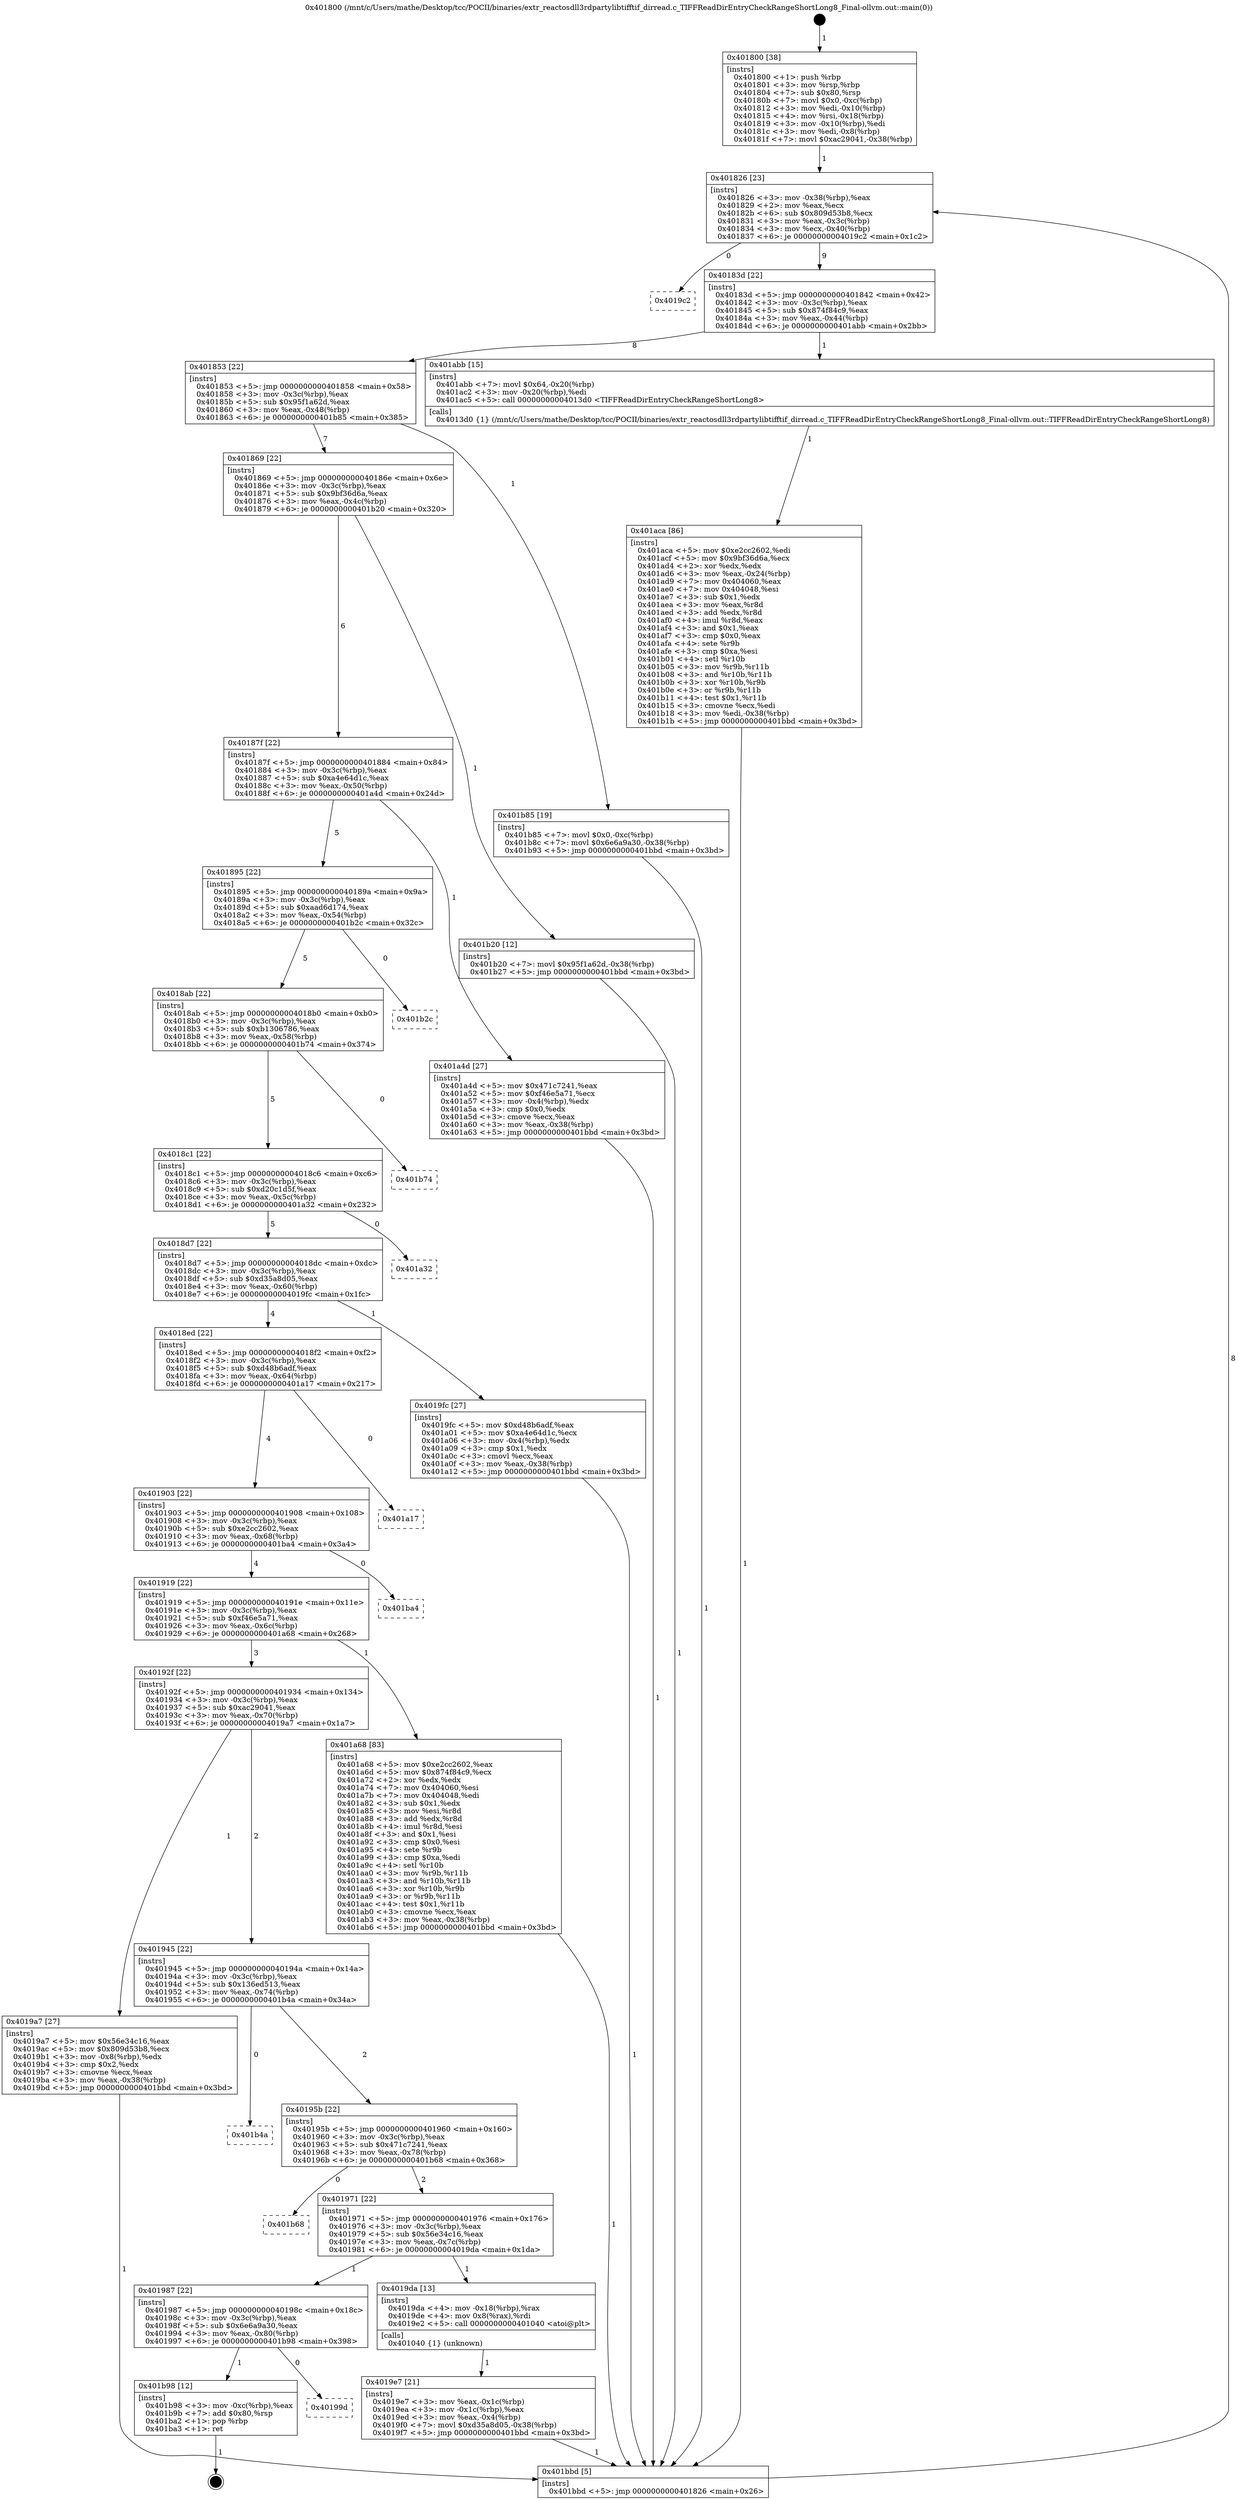 digraph "0x401800" {
  label = "0x401800 (/mnt/c/Users/mathe/Desktop/tcc/POCII/binaries/extr_reactosdll3rdpartylibtifftif_dirread.c_TIFFReadDirEntryCheckRangeShortLong8_Final-ollvm.out::main(0))"
  labelloc = "t"
  node[shape=record]

  Entry [label="",width=0.3,height=0.3,shape=circle,fillcolor=black,style=filled]
  "0x401826" [label="{
     0x401826 [23]\l
     | [instrs]\l
     &nbsp;&nbsp;0x401826 \<+3\>: mov -0x38(%rbp),%eax\l
     &nbsp;&nbsp;0x401829 \<+2\>: mov %eax,%ecx\l
     &nbsp;&nbsp;0x40182b \<+6\>: sub $0x809d53b8,%ecx\l
     &nbsp;&nbsp;0x401831 \<+3\>: mov %eax,-0x3c(%rbp)\l
     &nbsp;&nbsp;0x401834 \<+3\>: mov %ecx,-0x40(%rbp)\l
     &nbsp;&nbsp;0x401837 \<+6\>: je 00000000004019c2 \<main+0x1c2\>\l
  }"]
  "0x4019c2" [label="{
     0x4019c2\l
  }", style=dashed]
  "0x40183d" [label="{
     0x40183d [22]\l
     | [instrs]\l
     &nbsp;&nbsp;0x40183d \<+5\>: jmp 0000000000401842 \<main+0x42\>\l
     &nbsp;&nbsp;0x401842 \<+3\>: mov -0x3c(%rbp),%eax\l
     &nbsp;&nbsp;0x401845 \<+5\>: sub $0x874f84c9,%eax\l
     &nbsp;&nbsp;0x40184a \<+3\>: mov %eax,-0x44(%rbp)\l
     &nbsp;&nbsp;0x40184d \<+6\>: je 0000000000401abb \<main+0x2bb\>\l
  }"]
  Exit [label="",width=0.3,height=0.3,shape=circle,fillcolor=black,style=filled,peripheries=2]
  "0x401abb" [label="{
     0x401abb [15]\l
     | [instrs]\l
     &nbsp;&nbsp;0x401abb \<+7\>: movl $0x64,-0x20(%rbp)\l
     &nbsp;&nbsp;0x401ac2 \<+3\>: mov -0x20(%rbp),%edi\l
     &nbsp;&nbsp;0x401ac5 \<+5\>: call 00000000004013d0 \<TIFFReadDirEntryCheckRangeShortLong8\>\l
     | [calls]\l
     &nbsp;&nbsp;0x4013d0 \{1\} (/mnt/c/Users/mathe/Desktop/tcc/POCII/binaries/extr_reactosdll3rdpartylibtifftif_dirread.c_TIFFReadDirEntryCheckRangeShortLong8_Final-ollvm.out::TIFFReadDirEntryCheckRangeShortLong8)\l
  }"]
  "0x401853" [label="{
     0x401853 [22]\l
     | [instrs]\l
     &nbsp;&nbsp;0x401853 \<+5\>: jmp 0000000000401858 \<main+0x58\>\l
     &nbsp;&nbsp;0x401858 \<+3\>: mov -0x3c(%rbp),%eax\l
     &nbsp;&nbsp;0x40185b \<+5\>: sub $0x95f1a62d,%eax\l
     &nbsp;&nbsp;0x401860 \<+3\>: mov %eax,-0x48(%rbp)\l
     &nbsp;&nbsp;0x401863 \<+6\>: je 0000000000401b85 \<main+0x385\>\l
  }"]
  "0x40199d" [label="{
     0x40199d\l
  }", style=dashed]
  "0x401b85" [label="{
     0x401b85 [19]\l
     | [instrs]\l
     &nbsp;&nbsp;0x401b85 \<+7\>: movl $0x0,-0xc(%rbp)\l
     &nbsp;&nbsp;0x401b8c \<+7\>: movl $0x6e6a9a30,-0x38(%rbp)\l
     &nbsp;&nbsp;0x401b93 \<+5\>: jmp 0000000000401bbd \<main+0x3bd\>\l
  }"]
  "0x401869" [label="{
     0x401869 [22]\l
     | [instrs]\l
     &nbsp;&nbsp;0x401869 \<+5\>: jmp 000000000040186e \<main+0x6e\>\l
     &nbsp;&nbsp;0x40186e \<+3\>: mov -0x3c(%rbp),%eax\l
     &nbsp;&nbsp;0x401871 \<+5\>: sub $0x9bf36d6a,%eax\l
     &nbsp;&nbsp;0x401876 \<+3\>: mov %eax,-0x4c(%rbp)\l
     &nbsp;&nbsp;0x401879 \<+6\>: je 0000000000401b20 \<main+0x320\>\l
  }"]
  "0x401b98" [label="{
     0x401b98 [12]\l
     | [instrs]\l
     &nbsp;&nbsp;0x401b98 \<+3\>: mov -0xc(%rbp),%eax\l
     &nbsp;&nbsp;0x401b9b \<+7\>: add $0x80,%rsp\l
     &nbsp;&nbsp;0x401ba2 \<+1\>: pop %rbp\l
     &nbsp;&nbsp;0x401ba3 \<+1\>: ret\l
  }"]
  "0x401b20" [label="{
     0x401b20 [12]\l
     | [instrs]\l
     &nbsp;&nbsp;0x401b20 \<+7\>: movl $0x95f1a62d,-0x38(%rbp)\l
     &nbsp;&nbsp;0x401b27 \<+5\>: jmp 0000000000401bbd \<main+0x3bd\>\l
  }"]
  "0x40187f" [label="{
     0x40187f [22]\l
     | [instrs]\l
     &nbsp;&nbsp;0x40187f \<+5\>: jmp 0000000000401884 \<main+0x84\>\l
     &nbsp;&nbsp;0x401884 \<+3\>: mov -0x3c(%rbp),%eax\l
     &nbsp;&nbsp;0x401887 \<+5\>: sub $0xa4e64d1c,%eax\l
     &nbsp;&nbsp;0x40188c \<+3\>: mov %eax,-0x50(%rbp)\l
     &nbsp;&nbsp;0x40188f \<+6\>: je 0000000000401a4d \<main+0x24d\>\l
  }"]
  "0x401aca" [label="{
     0x401aca [86]\l
     | [instrs]\l
     &nbsp;&nbsp;0x401aca \<+5\>: mov $0xe2cc2602,%edi\l
     &nbsp;&nbsp;0x401acf \<+5\>: mov $0x9bf36d6a,%ecx\l
     &nbsp;&nbsp;0x401ad4 \<+2\>: xor %edx,%edx\l
     &nbsp;&nbsp;0x401ad6 \<+3\>: mov %eax,-0x24(%rbp)\l
     &nbsp;&nbsp;0x401ad9 \<+7\>: mov 0x404060,%eax\l
     &nbsp;&nbsp;0x401ae0 \<+7\>: mov 0x404048,%esi\l
     &nbsp;&nbsp;0x401ae7 \<+3\>: sub $0x1,%edx\l
     &nbsp;&nbsp;0x401aea \<+3\>: mov %eax,%r8d\l
     &nbsp;&nbsp;0x401aed \<+3\>: add %edx,%r8d\l
     &nbsp;&nbsp;0x401af0 \<+4\>: imul %r8d,%eax\l
     &nbsp;&nbsp;0x401af4 \<+3\>: and $0x1,%eax\l
     &nbsp;&nbsp;0x401af7 \<+3\>: cmp $0x0,%eax\l
     &nbsp;&nbsp;0x401afa \<+4\>: sete %r9b\l
     &nbsp;&nbsp;0x401afe \<+3\>: cmp $0xa,%esi\l
     &nbsp;&nbsp;0x401b01 \<+4\>: setl %r10b\l
     &nbsp;&nbsp;0x401b05 \<+3\>: mov %r9b,%r11b\l
     &nbsp;&nbsp;0x401b08 \<+3\>: and %r10b,%r11b\l
     &nbsp;&nbsp;0x401b0b \<+3\>: xor %r10b,%r9b\l
     &nbsp;&nbsp;0x401b0e \<+3\>: or %r9b,%r11b\l
     &nbsp;&nbsp;0x401b11 \<+4\>: test $0x1,%r11b\l
     &nbsp;&nbsp;0x401b15 \<+3\>: cmovne %ecx,%edi\l
     &nbsp;&nbsp;0x401b18 \<+3\>: mov %edi,-0x38(%rbp)\l
     &nbsp;&nbsp;0x401b1b \<+5\>: jmp 0000000000401bbd \<main+0x3bd\>\l
  }"]
  "0x401a4d" [label="{
     0x401a4d [27]\l
     | [instrs]\l
     &nbsp;&nbsp;0x401a4d \<+5\>: mov $0x471c7241,%eax\l
     &nbsp;&nbsp;0x401a52 \<+5\>: mov $0xf46e5a71,%ecx\l
     &nbsp;&nbsp;0x401a57 \<+3\>: mov -0x4(%rbp),%edx\l
     &nbsp;&nbsp;0x401a5a \<+3\>: cmp $0x0,%edx\l
     &nbsp;&nbsp;0x401a5d \<+3\>: cmove %ecx,%eax\l
     &nbsp;&nbsp;0x401a60 \<+3\>: mov %eax,-0x38(%rbp)\l
     &nbsp;&nbsp;0x401a63 \<+5\>: jmp 0000000000401bbd \<main+0x3bd\>\l
  }"]
  "0x401895" [label="{
     0x401895 [22]\l
     | [instrs]\l
     &nbsp;&nbsp;0x401895 \<+5\>: jmp 000000000040189a \<main+0x9a\>\l
     &nbsp;&nbsp;0x40189a \<+3\>: mov -0x3c(%rbp),%eax\l
     &nbsp;&nbsp;0x40189d \<+5\>: sub $0xaad6d174,%eax\l
     &nbsp;&nbsp;0x4018a2 \<+3\>: mov %eax,-0x54(%rbp)\l
     &nbsp;&nbsp;0x4018a5 \<+6\>: je 0000000000401b2c \<main+0x32c\>\l
  }"]
  "0x4019e7" [label="{
     0x4019e7 [21]\l
     | [instrs]\l
     &nbsp;&nbsp;0x4019e7 \<+3\>: mov %eax,-0x1c(%rbp)\l
     &nbsp;&nbsp;0x4019ea \<+3\>: mov -0x1c(%rbp),%eax\l
     &nbsp;&nbsp;0x4019ed \<+3\>: mov %eax,-0x4(%rbp)\l
     &nbsp;&nbsp;0x4019f0 \<+7\>: movl $0xd35a8d05,-0x38(%rbp)\l
     &nbsp;&nbsp;0x4019f7 \<+5\>: jmp 0000000000401bbd \<main+0x3bd\>\l
  }"]
  "0x401b2c" [label="{
     0x401b2c\l
  }", style=dashed]
  "0x4018ab" [label="{
     0x4018ab [22]\l
     | [instrs]\l
     &nbsp;&nbsp;0x4018ab \<+5\>: jmp 00000000004018b0 \<main+0xb0\>\l
     &nbsp;&nbsp;0x4018b0 \<+3\>: mov -0x3c(%rbp),%eax\l
     &nbsp;&nbsp;0x4018b3 \<+5\>: sub $0xb1306786,%eax\l
     &nbsp;&nbsp;0x4018b8 \<+3\>: mov %eax,-0x58(%rbp)\l
     &nbsp;&nbsp;0x4018bb \<+6\>: je 0000000000401b74 \<main+0x374\>\l
  }"]
  "0x401987" [label="{
     0x401987 [22]\l
     | [instrs]\l
     &nbsp;&nbsp;0x401987 \<+5\>: jmp 000000000040198c \<main+0x18c\>\l
     &nbsp;&nbsp;0x40198c \<+3\>: mov -0x3c(%rbp),%eax\l
     &nbsp;&nbsp;0x40198f \<+5\>: sub $0x6e6a9a30,%eax\l
     &nbsp;&nbsp;0x401994 \<+3\>: mov %eax,-0x80(%rbp)\l
     &nbsp;&nbsp;0x401997 \<+6\>: je 0000000000401b98 \<main+0x398\>\l
  }"]
  "0x401b74" [label="{
     0x401b74\l
  }", style=dashed]
  "0x4018c1" [label="{
     0x4018c1 [22]\l
     | [instrs]\l
     &nbsp;&nbsp;0x4018c1 \<+5\>: jmp 00000000004018c6 \<main+0xc6\>\l
     &nbsp;&nbsp;0x4018c6 \<+3\>: mov -0x3c(%rbp),%eax\l
     &nbsp;&nbsp;0x4018c9 \<+5\>: sub $0xd20c1d5f,%eax\l
     &nbsp;&nbsp;0x4018ce \<+3\>: mov %eax,-0x5c(%rbp)\l
     &nbsp;&nbsp;0x4018d1 \<+6\>: je 0000000000401a32 \<main+0x232\>\l
  }"]
  "0x4019da" [label="{
     0x4019da [13]\l
     | [instrs]\l
     &nbsp;&nbsp;0x4019da \<+4\>: mov -0x18(%rbp),%rax\l
     &nbsp;&nbsp;0x4019de \<+4\>: mov 0x8(%rax),%rdi\l
     &nbsp;&nbsp;0x4019e2 \<+5\>: call 0000000000401040 \<atoi@plt\>\l
     | [calls]\l
     &nbsp;&nbsp;0x401040 \{1\} (unknown)\l
  }"]
  "0x401a32" [label="{
     0x401a32\l
  }", style=dashed]
  "0x4018d7" [label="{
     0x4018d7 [22]\l
     | [instrs]\l
     &nbsp;&nbsp;0x4018d7 \<+5\>: jmp 00000000004018dc \<main+0xdc\>\l
     &nbsp;&nbsp;0x4018dc \<+3\>: mov -0x3c(%rbp),%eax\l
     &nbsp;&nbsp;0x4018df \<+5\>: sub $0xd35a8d05,%eax\l
     &nbsp;&nbsp;0x4018e4 \<+3\>: mov %eax,-0x60(%rbp)\l
     &nbsp;&nbsp;0x4018e7 \<+6\>: je 00000000004019fc \<main+0x1fc\>\l
  }"]
  "0x401971" [label="{
     0x401971 [22]\l
     | [instrs]\l
     &nbsp;&nbsp;0x401971 \<+5\>: jmp 0000000000401976 \<main+0x176\>\l
     &nbsp;&nbsp;0x401976 \<+3\>: mov -0x3c(%rbp),%eax\l
     &nbsp;&nbsp;0x401979 \<+5\>: sub $0x56e34c16,%eax\l
     &nbsp;&nbsp;0x40197e \<+3\>: mov %eax,-0x7c(%rbp)\l
     &nbsp;&nbsp;0x401981 \<+6\>: je 00000000004019da \<main+0x1da\>\l
  }"]
  "0x4019fc" [label="{
     0x4019fc [27]\l
     | [instrs]\l
     &nbsp;&nbsp;0x4019fc \<+5\>: mov $0xd48b6adf,%eax\l
     &nbsp;&nbsp;0x401a01 \<+5\>: mov $0xa4e64d1c,%ecx\l
     &nbsp;&nbsp;0x401a06 \<+3\>: mov -0x4(%rbp),%edx\l
     &nbsp;&nbsp;0x401a09 \<+3\>: cmp $0x1,%edx\l
     &nbsp;&nbsp;0x401a0c \<+3\>: cmovl %ecx,%eax\l
     &nbsp;&nbsp;0x401a0f \<+3\>: mov %eax,-0x38(%rbp)\l
     &nbsp;&nbsp;0x401a12 \<+5\>: jmp 0000000000401bbd \<main+0x3bd\>\l
  }"]
  "0x4018ed" [label="{
     0x4018ed [22]\l
     | [instrs]\l
     &nbsp;&nbsp;0x4018ed \<+5\>: jmp 00000000004018f2 \<main+0xf2\>\l
     &nbsp;&nbsp;0x4018f2 \<+3\>: mov -0x3c(%rbp),%eax\l
     &nbsp;&nbsp;0x4018f5 \<+5\>: sub $0xd48b6adf,%eax\l
     &nbsp;&nbsp;0x4018fa \<+3\>: mov %eax,-0x64(%rbp)\l
     &nbsp;&nbsp;0x4018fd \<+6\>: je 0000000000401a17 \<main+0x217\>\l
  }"]
  "0x401b68" [label="{
     0x401b68\l
  }", style=dashed]
  "0x401a17" [label="{
     0x401a17\l
  }", style=dashed]
  "0x401903" [label="{
     0x401903 [22]\l
     | [instrs]\l
     &nbsp;&nbsp;0x401903 \<+5\>: jmp 0000000000401908 \<main+0x108\>\l
     &nbsp;&nbsp;0x401908 \<+3\>: mov -0x3c(%rbp),%eax\l
     &nbsp;&nbsp;0x40190b \<+5\>: sub $0xe2cc2602,%eax\l
     &nbsp;&nbsp;0x401910 \<+3\>: mov %eax,-0x68(%rbp)\l
     &nbsp;&nbsp;0x401913 \<+6\>: je 0000000000401ba4 \<main+0x3a4\>\l
  }"]
  "0x40195b" [label="{
     0x40195b [22]\l
     | [instrs]\l
     &nbsp;&nbsp;0x40195b \<+5\>: jmp 0000000000401960 \<main+0x160\>\l
     &nbsp;&nbsp;0x401960 \<+3\>: mov -0x3c(%rbp),%eax\l
     &nbsp;&nbsp;0x401963 \<+5\>: sub $0x471c7241,%eax\l
     &nbsp;&nbsp;0x401968 \<+3\>: mov %eax,-0x78(%rbp)\l
     &nbsp;&nbsp;0x40196b \<+6\>: je 0000000000401b68 \<main+0x368\>\l
  }"]
  "0x401ba4" [label="{
     0x401ba4\l
  }", style=dashed]
  "0x401919" [label="{
     0x401919 [22]\l
     | [instrs]\l
     &nbsp;&nbsp;0x401919 \<+5\>: jmp 000000000040191e \<main+0x11e\>\l
     &nbsp;&nbsp;0x40191e \<+3\>: mov -0x3c(%rbp),%eax\l
     &nbsp;&nbsp;0x401921 \<+5\>: sub $0xf46e5a71,%eax\l
     &nbsp;&nbsp;0x401926 \<+3\>: mov %eax,-0x6c(%rbp)\l
     &nbsp;&nbsp;0x401929 \<+6\>: je 0000000000401a68 \<main+0x268\>\l
  }"]
  "0x401b4a" [label="{
     0x401b4a\l
  }", style=dashed]
  "0x401a68" [label="{
     0x401a68 [83]\l
     | [instrs]\l
     &nbsp;&nbsp;0x401a68 \<+5\>: mov $0xe2cc2602,%eax\l
     &nbsp;&nbsp;0x401a6d \<+5\>: mov $0x874f84c9,%ecx\l
     &nbsp;&nbsp;0x401a72 \<+2\>: xor %edx,%edx\l
     &nbsp;&nbsp;0x401a74 \<+7\>: mov 0x404060,%esi\l
     &nbsp;&nbsp;0x401a7b \<+7\>: mov 0x404048,%edi\l
     &nbsp;&nbsp;0x401a82 \<+3\>: sub $0x1,%edx\l
     &nbsp;&nbsp;0x401a85 \<+3\>: mov %esi,%r8d\l
     &nbsp;&nbsp;0x401a88 \<+3\>: add %edx,%r8d\l
     &nbsp;&nbsp;0x401a8b \<+4\>: imul %r8d,%esi\l
     &nbsp;&nbsp;0x401a8f \<+3\>: and $0x1,%esi\l
     &nbsp;&nbsp;0x401a92 \<+3\>: cmp $0x0,%esi\l
     &nbsp;&nbsp;0x401a95 \<+4\>: sete %r9b\l
     &nbsp;&nbsp;0x401a99 \<+3\>: cmp $0xa,%edi\l
     &nbsp;&nbsp;0x401a9c \<+4\>: setl %r10b\l
     &nbsp;&nbsp;0x401aa0 \<+3\>: mov %r9b,%r11b\l
     &nbsp;&nbsp;0x401aa3 \<+3\>: and %r10b,%r11b\l
     &nbsp;&nbsp;0x401aa6 \<+3\>: xor %r10b,%r9b\l
     &nbsp;&nbsp;0x401aa9 \<+3\>: or %r9b,%r11b\l
     &nbsp;&nbsp;0x401aac \<+4\>: test $0x1,%r11b\l
     &nbsp;&nbsp;0x401ab0 \<+3\>: cmovne %ecx,%eax\l
     &nbsp;&nbsp;0x401ab3 \<+3\>: mov %eax,-0x38(%rbp)\l
     &nbsp;&nbsp;0x401ab6 \<+5\>: jmp 0000000000401bbd \<main+0x3bd\>\l
  }"]
  "0x40192f" [label="{
     0x40192f [22]\l
     | [instrs]\l
     &nbsp;&nbsp;0x40192f \<+5\>: jmp 0000000000401934 \<main+0x134\>\l
     &nbsp;&nbsp;0x401934 \<+3\>: mov -0x3c(%rbp),%eax\l
     &nbsp;&nbsp;0x401937 \<+5\>: sub $0xac29041,%eax\l
     &nbsp;&nbsp;0x40193c \<+3\>: mov %eax,-0x70(%rbp)\l
     &nbsp;&nbsp;0x40193f \<+6\>: je 00000000004019a7 \<main+0x1a7\>\l
  }"]
  "0x401800" [label="{
     0x401800 [38]\l
     | [instrs]\l
     &nbsp;&nbsp;0x401800 \<+1\>: push %rbp\l
     &nbsp;&nbsp;0x401801 \<+3\>: mov %rsp,%rbp\l
     &nbsp;&nbsp;0x401804 \<+7\>: sub $0x80,%rsp\l
     &nbsp;&nbsp;0x40180b \<+7\>: movl $0x0,-0xc(%rbp)\l
     &nbsp;&nbsp;0x401812 \<+3\>: mov %edi,-0x10(%rbp)\l
     &nbsp;&nbsp;0x401815 \<+4\>: mov %rsi,-0x18(%rbp)\l
     &nbsp;&nbsp;0x401819 \<+3\>: mov -0x10(%rbp),%edi\l
     &nbsp;&nbsp;0x40181c \<+3\>: mov %edi,-0x8(%rbp)\l
     &nbsp;&nbsp;0x40181f \<+7\>: movl $0xac29041,-0x38(%rbp)\l
  }"]
  "0x4019a7" [label="{
     0x4019a7 [27]\l
     | [instrs]\l
     &nbsp;&nbsp;0x4019a7 \<+5\>: mov $0x56e34c16,%eax\l
     &nbsp;&nbsp;0x4019ac \<+5\>: mov $0x809d53b8,%ecx\l
     &nbsp;&nbsp;0x4019b1 \<+3\>: mov -0x8(%rbp),%edx\l
     &nbsp;&nbsp;0x4019b4 \<+3\>: cmp $0x2,%edx\l
     &nbsp;&nbsp;0x4019b7 \<+3\>: cmovne %ecx,%eax\l
     &nbsp;&nbsp;0x4019ba \<+3\>: mov %eax,-0x38(%rbp)\l
     &nbsp;&nbsp;0x4019bd \<+5\>: jmp 0000000000401bbd \<main+0x3bd\>\l
  }"]
  "0x401945" [label="{
     0x401945 [22]\l
     | [instrs]\l
     &nbsp;&nbsp;0x401945 \<+5\>: jmp 000000000040194a \<main+0x14a\>\l
     &nbsp;&nbsp;0x40194a \<+3\>: mov -0x3c(%rbp),%eax\l
     &nbsp;&nbsp;0x40194d \<+5\>: sub $0x136ed513,%eax\l
     &nbsp;&nbsp;0x401952 \<+3\>: mov %eax,-0x74(%rbp)\l
     &nbsp;&nbsp;0x401955 \<+6\>: je 0000000000401b4a \<main+0x34a\>\l
  }"]
  "0x401bbd" [label="{
     0x401bbd [5]\l
     | [instrs]\l
     &nbsp;&nbsp;0x401bbd \<+5\>: jmp 0000000000401826 \<main+0x26\>\l
  }"]
  Entry -> "0x401800" [label=" 1"]
  "0x401826" -> "0x4019c2" [label=" 0"]
  "0x401826" -> "0x40183d" [label=" 9"]
  "0x401b98" -> Exit [label=" 1"]
  "0x40183d" -> "0x401abb" [label=" 1"]
  "0x40183d" -> "0x401853" [label=" 8"]
  "0x401987" -> "0x40199d" [label=" 0"]
  "0x401853" -> "0x401b85" [label=" 1"]
  "0x401853" -> "0x401869" [label=" 7"]
  "0x401987" -> "0x401b98" [label=" 1"]
  "0x401869" -> "0x401b20" [label=" 1"]
  "0x401869" -> "0x40187f" [label=" 6"]
  "0x401b85" -> "0x401bbd" [label=" 1"]
  "0x40187f" -> "0x401a4d" [label=" 1"]
  "0x40187f" -> "0x401895" [label=" 5"]
  "0x401b20" -> "0x401bbd" [label=" 1"]
  "0x401895" -> "0x401b2c" [label=" 0"]
  "0x401895" -> "0x4018ab" [label=" 5"]
  "0x401aca" -> "0x401bbd" [label=" 1"]
  "0x4018ab" -> "0x401b74" [label=" 0"]
  "0x4018ab" -> "0x4018c1" [label=" 5"]
  "0x401abb" -> "0x401aca" [label=" 1"]
  "0x4018c1" -> "0x401a32" [label=" 0"]
  "0x4018c1" -> "0x4018d7" [label=" 5"]
  "0x401a68" -> "0x401bbd" [label=" 1"]
  "0x4018d7" -> "0x4019fc" [label=" 1"]
  "0x4018d7" -> "0x4018ed" [label=" 4"]
  "0x4019fc" -> "0x401bbd" [label=" 1"]
  "0x4018ed" -> "0x401a17" [label=" 0"]
  "0x4018ed" -> "0x401903" [label=" 4"]
  "0x4019e7" -> "0x401bbd" [label=" 1"]
  "0x401903" -> "0x401ba4" [label=" 0"]
  "0x401903" -> "0x401919" [label=" 4"]
  "0x401971" -> "0x401987" [label=" 1"]
  "0x401919" -> "0x401a68" [label=" 1"]
  "0x401919" -> "0x40192f" [label=" 3"]
  "0x401971" -> "0x4019da" [label=" 1"]
  "0x40192f" -> "0x4019a7" [label=" 1"]
  "0x40192f" -> "0x401945" [label=" 2"]
  "0x4019a7" -> "0x401bbd" [label=" 1"]
  "0x401800" -> "0x401826" [label=" 1"]
  "0x401bbd" -> "0x401826" [label=" 8"]
  "0x401a4d" -> "0x401bbd" [label=" 1"]
  "0x401945" -> "0x401b4a" [label=" 0"]
  "0x401945" -> "0x40195b" [label=" 2"]
  "0x4019da" -> "0x4019e7" [label=" 1"]
  "0x40195b" -> "0x401b68" [label=" 0"]
  "0x40195b" -> "0x401971" [label=" 2"]
}
